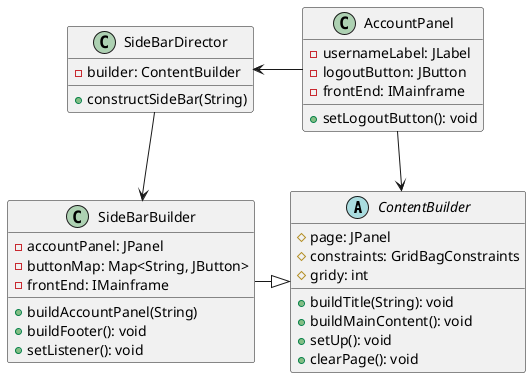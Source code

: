 @startuml
'https://plantuml.com/class-diagram

abstract class ContentBuilder {
    #page: JPanel
    #constraints: GridBagConstraints
    #gridy: int

    +buildTitle(String): void
    +buildMainContent(): void
    +setUp(): void
    +clearPage(): void
}

class AccountPanel {
  - usernameLabel: JLabel
  - logoutButton: JButton
  - frontEnd: IMainframe

  + setLogoutButton(): void
}

class SideBarBuilder {
  - accountPanel: JPanel
  - buttonMap: Map<String, JButton>
  - frontEnd: IMainframe

  + buildAccountPanel(String)
  + buildFooter(): void
  + setListener(): void
}

class SideBarDirector {
 - builder: ContentBuilder

 + constructSideBar(String)
}

SideBarBuilder -right-|> ContentBuilder
SideBarDirector -right-> SideBarBuilder
AccountPanel --> ContentBuilder
AccountPanel -left-> SideBarDirector

@enduml
